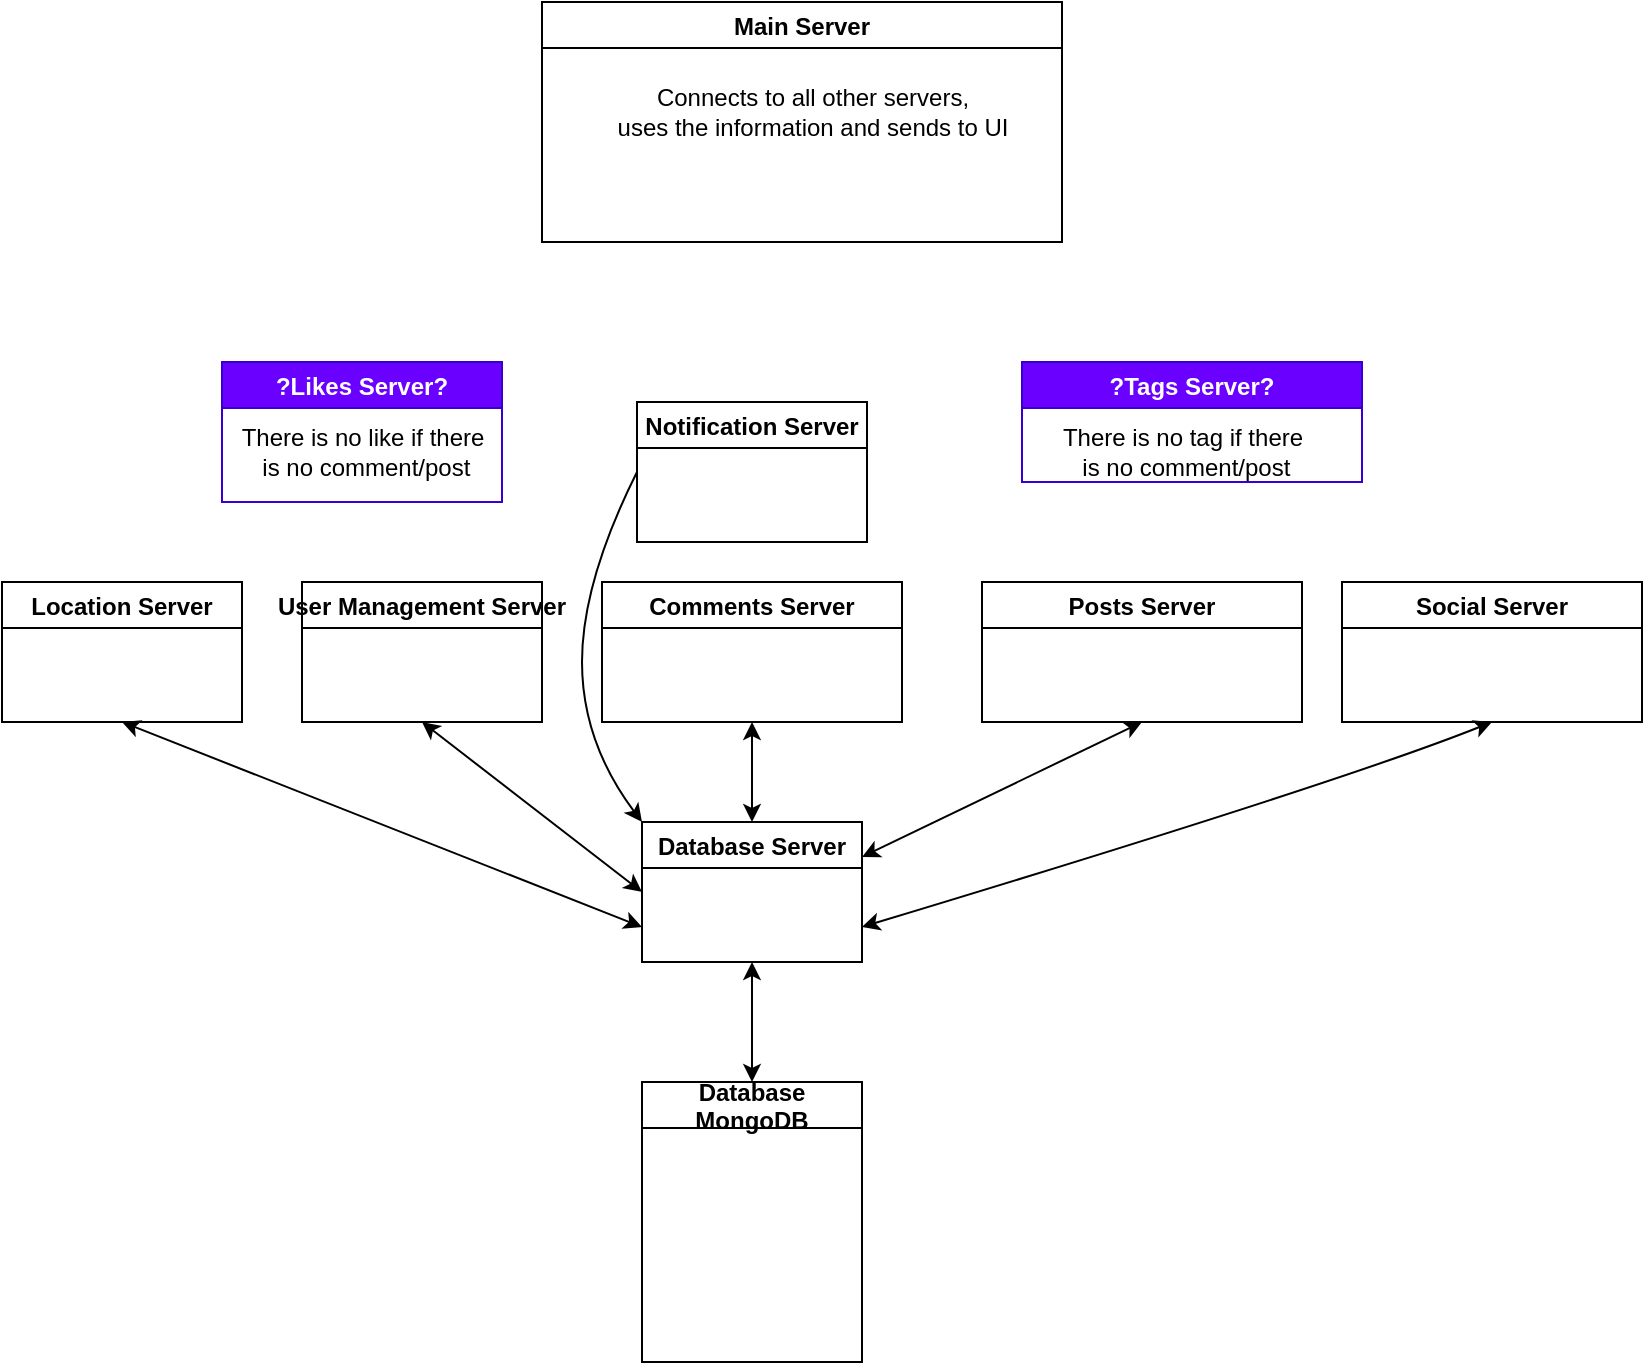 <mxfile>
    <diagram id="F42zqdNRlmDHRbL2Cysi" name="Page-1">
        <mxGraphModel dx="1204" dy="790" grid="1" gridSize="10" guides="1" tooltips="1" connect="1" arrows="1" fold="1" page="1" pageScale="1" pageWidth="850" pageHeight="1100" math="0" shadow="0">
            <root>
                <mxCell id="0"/>
                <mxCell id="1" parent="0"/>
                <mxCell id="3" value="Main Server" style="swimlane;" vertex="1" parent="1">
                    <mxGeometry x="280" y="40" width="260" height="120" as="geometry"/>
                </mxCell>
                <mxCell id="30" value="Connects to all other servers,&lt;br&gt;uses the information and sends to UI" style="text;html=1;align=center;verticalAlign=middle;resizable=0;points=[];autosize=1;strokeColor=none;fillColor=none;" vertex="1" parent="3">
                    <mxGeometry x="30" y="40" width="210" height="30" as="geometry"/>
                </mxCell>
                <mxCell id="4" value="Database&#10;MongoDB" style="swimlane;" vertex="1" parent="1">
                    <mxGeometry x="330" y="580" width="110" height="140" as="geometry"/>
                </mxCell>
                <mxCell id="8" value="" style="endArrow=classic;startArrow=classic;html=1;entryX=0.5;entryY=1;entryDx=0;entryDy=0;" edge="1" parent="4" target="6">
                    <mxGeometry width="50" height="50" relative="1" as="geometry">
                        <mxPoint x="55" as="sourcePoint"/>
                        <mxPoint x="54.5" y="-50" as="targetPoint"/>
                    </mxGeometry>
                </mxCell>
                <mxCell id="5" value="User Management Server" style="swimlane;" vertex="1" parent="1">
                    <mxGeometry x="160" y="330" width="120" height="70" as="geometry"/>
                </mxCell>
                <mxCell id="6" value="Database Server" style="swimlane;" vertex="1" parent="1">
                    <mxGeometry x="330" y="450" width="110" height="70" as="geometry"/>
                </mxCell>
                <mxCell id="9" value="Posts Server" style="swimlane;" vertex="1" parent="1">
                    <mxGeometry x="500" y="330" width="160" height="70" as="geometry"/>
                </mxCell>
                <mxCell id="10" value="Social Server" style="swimlane;" vertex="1" parent="1">
                    <mxGeometry x="680" y="330" width="150" height="70" as="geometry"/>
                </mxCell>
                <mxCell id="11" value="Comments Server" style="swimlane;" vertex="1" parent="1">
                    <mxGeometry x="310" y="330" width="150" height="70" as="geometry"/>
                </mxCell>
                <mxCell id="13" value="" style="endArrow=classic;startArrow=classic;html=1;entryX=0.5;entryY=1;entryDx=0;entryDy=0;exitX=1;exitY=0.75;exitDx=0;exitDy=0;curved=1;" edge="1" parent="1" source="6" target="10">
                    <mxGeometry width="50" height="50" relative="1" as="geometry">
                        <mxPoint x="480" y="420" as="sourcePoint"/>
                        <mxPoint x="530" y="370" as="targetPoint"/>
                        <Array as="points">
                            <mxPoint x="680" y="430"/>
                        </Array>
                    </mxGeometry>
                </mxCell>
                <mxCell id="14" value="" style="endArrow=classic;startArrow=classic;html=1;entryX=0.5;entryY=1;entryDx=0;entryDy=0;exitX=0;exitY=0.5;exitDx=0;exitDy=0;" edge="1" parent="1" source="6" target="5">
                    <mxGeometry width="50" height="50" relative="1" as="geometry">
                        <mxPoint x="210" y="410" as="sourcePoint"/>
                        <mxPoint x="260" y="360" as="targetPoint"/>
                        <Array as="points"/>
                    </mxGeometry>
                </mxCell>
                <mxCell id="15" value="?Likes Server?" style="swimlane;fillColor=#6a00ff;fontColor=#ffffff;strokeColor=#3700CC;" vertex="1" parent="1">
                    <mxGeometry x="120" y="220" width="140" height="70" as="geometry"/>
                </mxCell>
                <mxCell id="31" value="There is no like if there&lt;br&gt;&amp;nbsp;is no comment/post" style="text;html=1;align=center;verticalAlign=middle;resizable=0;points=[];autosize=1;strokeColor=none;fillColor=none;" vertex="1" parent="15">
                    <mxGeometry y="30" width="140" height="30" as="geometry"/>
                </mxCell>
                <mxCell id="16" value="" style="endArrow=classic;startArrow=classic;html=1;entryX=0.5;entryY=1;entryDx=0;entryDy=0;exitX=1;exitY=0.25;exitDx=0;exitDy=0;" edge="1" parent="1" source="6" target="9">
                    <mxGeometry width="50" height="50" relative="1" as="geometry">
                        <mxPoint x="480" y="420" as="sourcePoint"/>
                        <mxPoint x="530" y="370" as="targetPoint"/>
                        <Array as="points"/>
                    </mxGeometry>
                </mxCell>
                <mxCell id="17" value="" style="endArrow=classic;startArrow=classic;html=1;exitX=0.5;exitY=0;exitDx=0;exitDy=0;entryX=0.5;entryY=1;entryDx=0;entryDy=0;" edge="1" parent="1" source="6" target="11">
                    <mxGeometry width="50" height="50" relative="1" as="geometry">
                        <mxPoint x="370" y="460" as="sourcePoint"/>
                        <mxPoint x="385" y="410" as="targetPoint"/>
                    </mxGeometry>
                </mxCell>
                <mxCell id="18" value="Location Server" style="swimlane;" vertex="1" parent="1">
                    <mxGeometry x="10" y="330" width="120" height="70" as="geometry"/>
                </mxCell>
                <mxCell id="20" value="?Tags Server?" style="swimlane;fillColor=#6a00ff;fontColor=#ffffff;strokeColor=#3700CC;" vertex="1" parent="1">
                    <mxGeometry x="520" y="220" width="170" height="60" as="geometry"/>
                </mxCell>
                <mxCell id="32" value="There is no tag if there&lt;br&gt;&amp;nbsp;is no comment/post" style="text;html=1;align=center;verticalAlign=middle;resizable=0;points=[];autosize=1;strokeColor=none;fillColor=none;" vertex="1" parent="20">
                    <mxGeometry x="10" y="30" width="140" height="30" as="geometry"/>
                </mxCell>
                <mxCell id="23" style="edgeStyle=none;html=1;exitX=0;exitY=0.5;exitDx=0;exitDy=0;entryX=0;entryY=0;entryDx=0;entryDy=0;curved=1;" edge="1" parent="1" source="22" target="6">
                    <mxGeometry relative="1" as="geometry">
                        <Array as="points">
                            <mxPoint x="300" y="330"/>
                            <mxPoint x="300" y="410"/>
                        </Array>
                    </mxGeometry>
                </mxCell>
                <mxCell id="22" value="Notification Server" style="swimlane;" vertex="1" parent="1">
                    <mxGeometry x="327.5" y="240" width="115" height="70" as="geometry">
                        <mxRectangle x="320" y="210" width="140" height="23" as="alternateBounds"/>
                    </mxGeometry>
                </mxCell>
                <mxCell id="29" value="" style="endArrow=classic;startArrow=classic;html=1;curved=1;entryX=0.5;entryY=1;entryDx=0;entryDy=0;exitX=0;exitY=0.75;exitDx=0;exitDy=0;" edge="1" parent="1" source="6" target="18">
                    <mxGeometry width="50" height="50" relative="1" as="geometry">
                        <mxPoint x="480" y="420" as="sourcePoint"/>
                        <mxPoint x="530" y="370" as="targetPoint"/>
                    </mxGeometry>
                </mxCell>
            </root>
        </mxGraphModel>
    </diagram>
</mxfile>